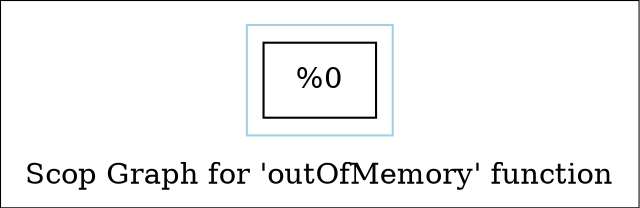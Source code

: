 digraph "Scop Graph for 'outOfMemory' function" {
	label="Scop Graph for 'outOfMemory' function";

	Node0x1795830 [shape=record,label="{%0}"];
	colorscheme = "paired12"
        subgraph cluster_0x1967160 {
          label = "";
          style = solid;
          color = 1
          Node0x1795830;
        }
}
